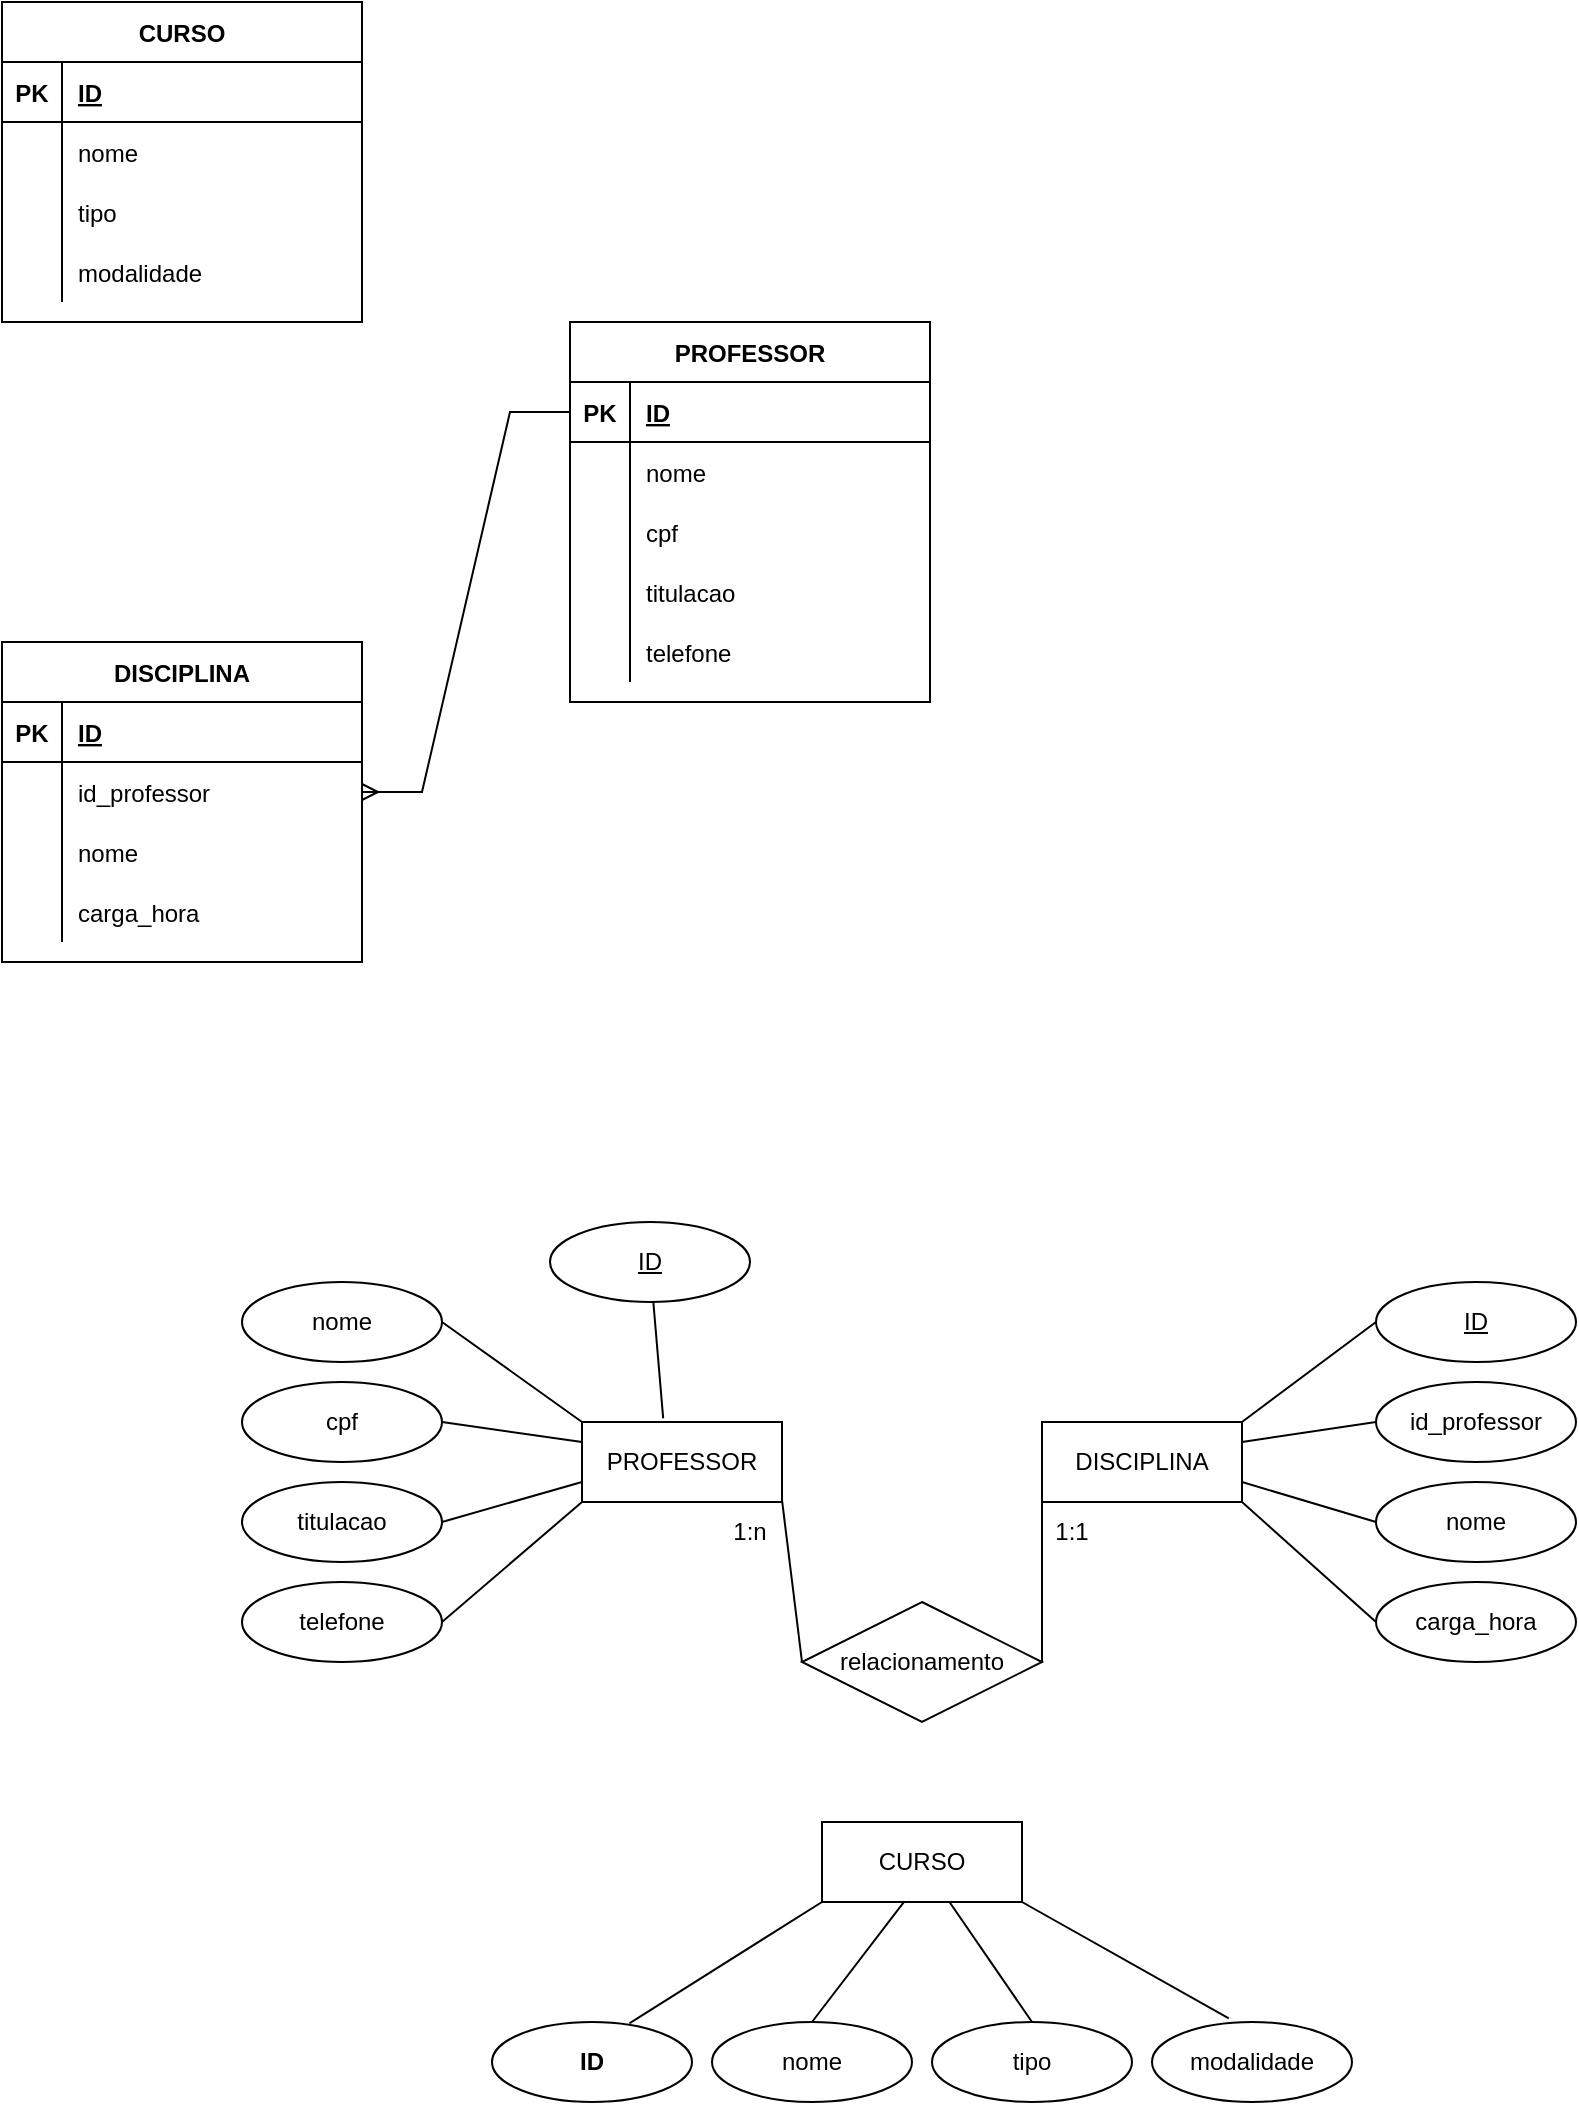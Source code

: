 <mxfile version="20.3.3" type="github">
  <diagram id="0Xh1jNebMhJdruk-o7Us" name="Página-1">
    <mxGraphModel dx="1209" dy="653" grid="1" gridSize="10" guides="1" tooltips="1" connect="1" arrows="1" fold="1" page="1" pageScale="1" pageWidth="827" pageHeight="1169" math="0" shadow="0">
      <root>
        <mxCell id="0" />
        <mxCell id="1" parent="0" />
        <mxCell id="wit2UR964bW--4WJduab-93" value="telefone" style="shape=partialRectangle;connectable=0;fillColor=none;top=0;left=0;bottom=0;right=0;align=left;spacingLeft=6;overflow=hidden;strokeColor=default;fontFamily=Helvetica;fontSize=12;fontColor=default;startSize=30;container=0;" vertex="1" parent="1">
          <mxGeometry x="354" y="350" width="150" height="30" as="geometry">
            <mxRectangle width="150" height="30" as="alternateBounds" />
          </mxGeometry>
        </mxCell>
        <mxCell id="wit2UR964bW--4WJduab-1" value="CURSO" style="shape=table;startSize=30;container=1;collapsible=1;childLayout=tableLayout;fixedRows=1;rowLines=0;fontStyle=1;align=center;resizeLast=1;" vertex="1" parent="1">
          <mxGeometry x="40" y="40" width="180" height="160" as="geometry" />
        </mxCell>
        <mxCell id="wit2UR964bW--4WJduab-2" value="" style="shape=tableRow;horizontal=0;startSize=0;swimlaneHead=0;swimlaneBody=0;fillColor=none;collapsible=0;dropTarget=0;points=[[0,0.5],[1,0.5]];portConstraint=eastwest;top=0;left=0;right=0;bottom=1;" vertex="1" parent="wit2UR964bW--4WJduab-1">
          <mxGeometry y="30" width="180" height="30" as="geometry" />
        </mxCell>
        <mxCell id="wit2UR964bW--4WJduab-3" value="PK" style="shape=partialRectangle;connectable=0;fillColor=none;top=0;left=0;bottom=0;right=0;fontStyle=1;overflow=hidden;" vertex="1" parent="wit2UR964bW--4WJduab-2">
          <mxGeometry width="30" height="30" as="geometry">
            <mxRectangle width="30" height="30" as="alternateBounds" />
          </mxGeometry>
        </mxCell>
        <mxCell id="wit2UR964bW--4WJduab-4" value="ID" style="shape=partialRectangle;connectable=0;fillColor=none;top=0;left=0;bottom=0;right=0;align=left;spacingLeft=6;fontStyle=5;overflow=hidden;" vertex="1" parent="wit2UR964bW--4WJduab-2">
          <mxGeometry x="30" width="150" height="30" as="geometry">
            <mxRectangle width="150" height="30" as="alternateBounds" />
          </mxGeometry>
        </mxCell>
        <mxCell id="wit2UR964bW--4WJduab-5" value="" style="shape=tableRow;horizontal=0;startSize=0;swimlaneHead=0;swimlaneBody=0;fillColor=none;collapsible=0;dropTarget=0;points=[[0,0.5],[1,0.5]];portConstraint=eastwest;top=0;left=0;right=0;bottom=0;" vertex="1" parent="wit2UR964bW--4WJduab-1">
          <mxGeometry y="60" width="180" height="30" as="geometry" />
        </mxCell>
        <mxCell id="wit2UR964bW--4WJduab-6" value="" style="shape=partialRectangle;connectable=0;fillColor=none;top=0;left=0;bottom=0;right=0;editable=1;overflow=hidden;" vertex="1" parent="wit2UR964bW--4WJduab-5">
          <mxGeometry width="30" height="30" as="geometry">
            <mxRectangle width="30" height="30" as="alternateBounds" />
          </mxGeometry>
        </mxCell>
        <mxCell id="wit2UR964bW--4WJduab-7" value="nome" style="shape=partialRectangle;connectable=0;fillColor=none;top=0;left=0;bottom=0;right=0;align=left;spacingLeft=6;overflow=hidden;" vertex="1" parent="wit2UR964bW--4WJduab-5">
          <mxGeometry x="30" width="150" height="30" as="geometry">
            <mxRectangle width="150" height="30" as="alternateBounds" />
          </mxGeometry>
        </mxCell>
        <mxCell id="wit2UR964bW--4WJduab-8" value="" style="shape=tableRow;horizontal=0;startSize=0;swimlaneHead=0;swimlaneBody=0;fillColor=none;collapsible=0;dropTarget=0;points=[[0,0.5],[1,0.5]];portConstraint=eastwest;top=0;left=0;right=0;bottom=0;" vertex="1" parent="wit2UR964bW--4WJduab-1">
          <mxGeometry y="90" width="180" height="30" as="geometry" />
        </mxCell>
        <mxCell id="wit2UR964bW--4WJduab-9" value="" style="shape=partialRectangle;connectable=0;fillColor=none;top=0;left=0;bottom=0;right=0;editable=1;overflow=hidden;" vertex="1" parent="wit2UR964bW--4WJduab-8">
          <mxGeometry width="30" height="30" as="geometry">
            <mxRectangle width="30" height="30" as="alternateBounds" />
          </mxGeometry>
        </mxCell>
        <mxCell id="wit2UR964bW--4WJduab-10" value="tipo" style="shape=partialRectangle;connectable=0;fillColor=none;top=0;left=0;bottom=0;right=0;align=left;spacingLeft=6;overflow=hidden;" vertex="1" parent="wit2UR964bW--4WJduab-8">
          <mxGeometry x="30" width="150" height="30" as="geometry">
            <mxRectangle width="150" height="30" as="alternateBounds" />
          </mxGeometry>
        </mxCell>
        <mxCell id="wit2UR964bW--4WJduab-11" value="" style="shape=tableRow;horizontal=0;startSize=0;swimlaneHead=0;swimlaneBody=0;fillColor=none;collapsible=0;dropTarget=0;points=[[0,0.5],[1,0.5]];portConstraint=eastwest;top=0;left=0;right=0;bottom=0;" vertex="1" parent="wit2UR964bW--4WJduab-1">
          <mxGeometry y="120" width="180" height="30" as="geometry" />
        </mxCell>
        <mxCell id="wit2UR964bW--4WJduab-12" value="" style="shape=partialRectangle;connectable=0;fillColor=none;top=0;left=0;bottom=0;right=0;editable=1;overflow=hidden;" vertex="1" parent="wit2UR964bW--4WJduab-11">
          <mxGeometry width="30" height="30" as="geometry">
            <mxRectangle width="30" height="30" as="alternateBounds" />
          </mxGeometry>
        </mxCell>
        <mxCell id="wit2UR964bW--4WJduab-13" value="modalidade" style="shape=partialRectangle;connectable=0;fillColor=none;top=0;left=0;bottom=0;right=0;align=left;spacingLeft=6;overflow=hidden;" vertex="1" parent="wit2UR964bW--4WJduab-11">
          <mxGeometry x="30" width="150" height="30" as="geometry">
            <mxRectangle width="150" height="30" as="alternateBounds" />
          </mxGeometry>
        </mxCell>
        <mxCell id="wit2UR964bW--4WJduab-14" value="DISCIPLINA" style="shape=table;startSize=30;container=1;collapsible=1;childLayout=tableLayout;fixedRows=1;rowLines=0;fontStyle=1;align=center;resizeLast=1;" vertex="1" parent="1">
          <mxGeometry x="40" y="360" width="180" height="160" as="geometry" />
        </mxCell>
        <mxCell id="wit2UR964bW--4WJduab-15" value="" style="shape=tableRow;horizontal=0;startSize=0;swimlaneHead=0;swimlaneBody=0;fillColor=none;collapsible=0;dropTarget=0;points=[[0,0.5],[1,0.5]];portConstraint=eastwest;top=0;left=0;right=0;bottom=1;" vertex="1" parent="wit2UR964bW--4WJduab-14">
          <mxGeometry y="30" width="180" height="30" as="geometry" />
        </mxCell>
        <mxCell id="wit2UR964bW--4WJduab-16" value="PK" style="shape=partialRectangle;connectable=0;fillColor=none;top=0;left=0;bottom=0;right=0;fontStyle=1;overflow=hidden;" vertex="1" parent="wit2UR964bW--4WJduab-15">
          <mxGeometry width="30" height="30" as="geometry">
            <mxRectangle width="30" height="30" as="alternateBounds" />
          </mxGeometry>
        </mxCell>
        <mxCell id="wit2UR964bW--4WJduab-17" value="ID" style="shape=partialRectangle;connectable=0;fillColor=none;top=0;left=0;bottom=0;right=0;align=left;spacingLeft=6;fontStyle=5;overflow=hidden;" vertex="1" parent="wit2UR964bW--4WJduab-15">
          <mxGeometry x="30" width="150" height="30" as="geometry">
            <mxRectangle width="150" height="30" as="alternateBounds" />
          </mxGeometry>
        </mxCell>
        <mxCell id="wit2UR964bW--4WJduab-18" value="" style="shape=tableRow;horizontal=0;startSize=0;swimlaneHead=0;swimlaneBody=0;fillColor=none;collapsible=0;dropTarget=0;points=[[0,0.5],[1,0.5]];portConstraint=eastwest;top=0;left=0;right=0;bottom=0;" vertex="1" parent="wit2UR964bW--4WJduab-14">
          <mxGeometry y="60" width="180" height="30" as="geometry" />
        </mxCell>
        <mxCell id="wit2UR964bW--4WJduab-19" value="" style="shape=partialRectangle;connectable=0;fillColor=none;top=0;left=0;bottom=0;right=0;editable=1;overflow=hidden;" vertex="1" parent="wit2UR964bW--4WJduab-18">
          <mxGeometry width="30" height="30" as="geometry">
            <mxRectangle width="30" height="30" as="alternateBounds" />
          </mxGeometry>
        </mxCell>
        <mxCell id="wit2UR964bW--4WJduab-20" value="id_professor" style="shape=partialRectangle;connectable=0;fillColor=none;top=0;left=0;bottom=0;right=0;align=left;spacingLeft=6;overflow=hidden;" vertex="1" parent="wit2UR964bW--4WJduab-18">
          <mxGeometry x="30" width="150" height="30" as="geometry">
            <mxRectangle width="150" height="30" as="alternateBounds" />
          </mxGeometry>
        </mxCell>
        <mxCell id="wit2UR964bW--4WJduab-21" value="" style="shape=tableRow;horizontal=0;startSize=0;swimlaneHead=0;swimlaneBody=0;fillColor=none;collapsible=0;dropTarget=0;points=[[0,0.5],[1,0.5]];portConstraint=eastwest;top=0;left=0;right=0;bottom=0;" vertex="1" parent="wit2UR964bW--4WJduab-14">
          <mxGeometry y="90" width="180" height="30" as="geometry" />
        </mxCell>
        <mxCell id="wit2UR964bW--4WJduab-22" value="" style="shape=partialRectangle;connectable=0;fillColor=none;top=0;left=0;bottom=0;right=0;editable=1;overflow=hidden;" vertex="1" parent="wit2UR964bW--4WJduab-21">
          <mxGeometry width="30" height="30" as="geometry">
            <mxRectangle width="30" height="30" as="alternateBounds" />
          </mxGeometry>
        </mxCell>
        <mxCell id="wit2UR964bW--4WJduab-23" value="nome" style="shape=partialRectangle;connectable=0;fillColor=none;top=0;left=0;bottom=0;right=0;align=left;spacingLeft=6;overflow=hidden;" vertex="1" parent="wit2UR964bW--4WJduab-21">
          <mxGeometry x="30" width="150" height="30" as="geometry">
            <mxRectangle width="150" height="30" as="alternateBounds" />
          </mxGeometry>
        </mxCell>
        <mxCell id="wit2UR964bW--4WJduab-24" value="" style="shape=tableRow;horizontal=0;startSize=0;swimlaneHead=0;swimlaneBody=0;fillColor=none;collapsible=0;dropTarget=0;points=[[0,0.5],[1,0.5]];portConstraint=eastwest;top=0;left=0;right=0;bottom=0;" vertex="1" parent="wit2UR964bW--4WJduab-14">
          <mxGeometry y="120" width="180" height="30" as="geometry" />
        </mxCell>
        <mxCell id="wit2UR964bW--4WJduab-25" value="" style="shape=partialRectangle;connectable=0;fillColor=none;top=0;left=0;bottom=0;right=0;editable=1;overflow=hidden;" vertex="1" parent="wit2UR964bW--4WJduab-24">
          <mxGeometry width="30" height="30" as="geometry">
            <mxRectangle width="30" height="30" as="alternateBounds" />
          </mxGeometry>
        </mxCell>
        <mxCell id="wit2UR964bW--4WJduab-26" value="carga_hora" style="shape=partialRectangle;connectable=0;fillColor=none;top=0;left=0;bottom=0;right=0;align=left;spacingLeft=6;overflow=hidden;" vertex="1" parent="wit2UR964bW--4WJduab-24">
          <mxGeometry x="30" width="150" height="30" as="geometry">
            <mxRectangle width="150" height="30" as="alternateBounds" />
          </mxGeometry>
        </mxCell>
        <mxCell id="wit2UR964bW--4WJduab-75" value="PROFESSOR" style="shape=table;startSize=30;container=1;collapsible=1;childLayout=tableLayout;fixedRows=1;rowLines=0;fontStyle=1;align=center;resizeLast=1;strokeColor=default;fontFamily=Helvetica;fontSize=12;fontColor=default;fillColor=default;" vertex="1" parent="1">
          <mxGeometry x="324" y="200" width="180" height="190" as="geometry" />
        </mxCell>
        <mxCell id="wit2UR964bW--4WJduab-76" value="" style="shape=tableRow;horizontal=0;startSize=0;swimlaneHead=0;swimlaneBody=0;fillColor=none;collapsible=0;dropTarget=0;points=[[0,0.5],[1,0.5]];portConstraint=eastwest;top=0;left=0;right=0;bottom=1;strokeColor=default;fontFamily=Helvetica;fontSize=12;fontColor=default;" vertex="1" parent="wit2UR964bW--4WJduab-75">
          <mxGeometry y="30" width="180" height="30" as="geometry" />
        </mxCell>
        <mxCell id="wit2UR964bW--4WJduab-77" value="PK" style="shape=partialRectangle;connectable=0;fillColor=none;top=0;left=0;bottom=0;right=0;fontStyle=1;overflow=hidden;strokeColor=default;fontFamily=Helvetica;fontSize=12;fontColor=default;startSize=30;" vertex="1" parent="wit2UR964bW--4WJduab-76">
          <mxGeometry width="30" height="30" as="geometry">
            <mxRectangle width="30" height="30" as="alternateBounds" />
          </mxGeometry>
        </mxCell>
        <mxCell id="wit2UR964bW--4WJduab-78" value="ID" style="shape=partialRectangle;connectable=0;fillColor=none;top=0;left=0;bottom=0;right=0;align=left;spacingLeft=6;fontStyle=5;overflow=hidden;strokeColor=default;fontFamily=Helvetica;fontSize=12;fontColor=default;startSize=30;" vertex="1" parent="wit2UR964bW--4WJduab-76">
          <mxGeometry x="30" width="150" height="30" as="geometry">
            <mxRectangle width="150" height="30" as="alternateBounds" />
          </mxGeometry>
        </mxCell>
        <mxCell id="wit2UR964bW--4WJduab-79" value="" style="shape=tableRow;horizontal=0;startSize=0;swimlaneHead=0;swimlaneBody=0;fillColor=none;collapsible=0;dropTarget=0;points=[[0,0.5],[1,0.5]];portConstraint=eastwest;top=0;left=0;right=0;bottom=0;strokeColor=default;fontFamily=Helvetica;fontSize=12;fontColor=default;" vertex="1" parent="wit2UR964bW--4WJduab-75">
          <mxGeometry y="60" width="180" height="30" as="geometry" />
        </mxCell>
        <mxCell id="wit2UR964bW--4WJduab-80" value="" style="shape=partialRectangle;connectable=0;fillColor=none;top=0;left=0;bottom=0;right=0;editable=1;overflow=hidden;strokeColor=default;fontFamily=Helvetica;fontSize=12;fontColor=default;startSize=30;" vertex="1" parent="wit2UR964bW--4WJduab-79">
          <mxGeometry width="30" height="30" as="geometry">
            <mxRectangle width="30" height="30" as="alternateBounds" />
          </mxGeometry>
        </mxCell>
        <mxCell id="wit2UR964bW--4WJduab-81" value="nome" style="shape=partialRectangle;connectable=0;fillColor=none;top=0;left=0;bottom=0;right=0;align=left;spacingLeft=6;overflow=hidden;strokeColor=default;fontFamily=Helvetica;fontSize=12;fontColor=default;startSize=30;" vertex="1" parent="wit2UR964bW--4WJduab-79">
          <mxGeometry x="30" width="150" height="30" as="geometry">
            <mxRectangle width="150" height="30" as="alternateBounds" />
          </mxGeometry>
        </mxCell>
        <mxCell id="wit2UR964bW--4WJduab-82" value="" style="shape=tableRow;horizontal=0;startSize=0;swimlaneHead=0;swimlaneBody=0;fillColor=none;collapsible=0;dropTarget=0;points=[[0,0.5],[1,0.5]];portConstraint=eastwest;top=0;left=0;right=0;bottom=0;strokeColor=default;fontFamily=Helvetica;fontSize=12;fontColor=default;" vertex="1" parent="wit2UR964bW--4WJduab-75">
          <mxGeometry y="90" width="180" height="30" as="geometry" />
        </mxCell>
        <mxCell id="wit2UR964bW--4WJduab-83" value="" style="shape=partialRectangle;connectable=0;fillColor=none;top=0;left=0;bottom=0;right=0;editable=1;overflow=hidden;strokeColor=default;fontFamily=Helvetica;fontSize=12;fontColor=default;startSize=30;" vertex="1" parent="wit2UR964bW--4WJduab-82">
          <mxGeometry width="30" height="30" as="geometry">
            <mxRectangle width="30" height="30" as="alternateBounds" />
          </mxGeometry>
        </mxCell>
        <mxCell id="wit2UR964bW--4WJduab-84" value="cpf" style="shape=partialRectangle;connectable=0;fillColor=none;top=0;left=0;bottom=0;right=0;align=left;spacingLeft=6;overflow=hidden;strokeColor=default;fontFamily=Helvetica;fontSize=12;fontColor=default;startSize=30;" vertex="1" parent="wit2UR964bW--4WJduab-82">
          <mxGeometry x="30" width="150" height="30" as="geometry">
            <mxRectangle width="150" height="30" as="alternateBounds" />
          </mxGeometry>
        </mxCell>
        <mxCell id="wit2UR964bW--4WJduab-85" value="" style="shape=tableRow;horizontal=0;startSize=0;swimlaneHead=0;swimlaneBody=0;fillColor=none;collapsible=0;dropTarget=0;points=[[0,0.5],[1,0.5]];portConstraint=eastwest;top=0;left=0;right=0;bottom=0;strokeColor=default;fontFamily=Helvetica;fontSize=12;fontColor=default;" vertex="1" parent="wit2UR964bW--4WJduab-75">
          <mxGeometry y="120" width="180" height="30" as="geometry" />
        </mxCell>
        <mxCell id="wit2UR964bW--4WJduab-86" value="" style="shape=partialRectangle;connectable=0;fillColor=none;top=0;left=0;bottom=0;right=0;editable=1;overflow=hidden;strokeColor=default;fontFamily=Helvetica;fontSize=12;fontColor=default;startSize=30;" vertex="1" parent="wit2UR964bW--4WJduab-85">
          <mxGeometry width="30" height="30" as="geometry">
            <mxRectangle width="30" height="30" as="alternateBounds" />
          </mxGeometry>
        </mxCell>
        <mxCell id="wit2UR964bW--4WJduab-87" value="titulacao" style="shape=partialRectangle;connectable=0;fillColor=none;top=0;left=0;bottom=0;right=0;align=left;spacingLeft=6;overflow=hidden;strokeColor=default;fontFamily=Helvetica;fontSize=12;fontColor=default;startSize=30;" vertex="1" parent="wit2UR964bW--4WJduab-85">
          <mxGeometry x="30" width="150" height="30" as="geometry">
            <mxRectangle width="150" height="30" as="alternateBounds" />
          </mxGeometry>
        </mxCell>
        <mxCell id="wit2UR964bW--4WJduab-90" style="shape=tableRow;horizontal=0;startSize=0;swimlaneHead=0;swimlaneBody=0;fillColor=none;collapsible=0;dropTarget=0;points=[[0,0.5],[1,0.5]];portConstraint=eastwest;top=0;left=0;right=0;bottom=0;strokeColor=default;fontFamily=Helvetica;fontSize=12;fontColor=default;" vertex="1" parent="wit2UR964bW--4WJduab-75">
          <mxGeometry y="150" width="180" height="30" as="geometry" />
        </mxCell>
        <mxCell id="wit2UR964bW--4WJduab-91" style="shape=partialRectangle;connectable=0;fillColor=none;top=0;left=0;bottom=0;right=0;editable=1;overflow=hidden;strokeColor=default;fontFamily=Helvetica;fontSize=12;fontColor=default;startSize=30;" vertex="1" parent="wit2UR964bW--4WJduab-90">
          <mxGeometry width="30" height="30" as="geometry">
            <mxRectangle width="30" height="30" as="alternateBounds" />
          </mxGeometry>
        </mxCell>
        <mxCell id="wit2UR964bW--4WJduab-92" style="shape=partialRectangle;connectable=0;fillColor=none;top=0;left=0;bottom=0;right=0;align=left;spacingLeft=6;overflow=hidden;strokeColor=default;fontFamily=Helvetica;fontSize=12;fontColor=default;startSize=30;" vertex="1" parent="wit2UR964bW--4WJduab-90">
          <mxGeometry x="30" width="150" height="30" as="geometry">
            <mxRectangle width="150" height="30" as="alternateBounds" />
          </mxGeometry>
        </mxCell>
        <mxCell id="wit2UR964bW--4WJduab-103" value="" style="edgeStyle=entityRelationEdgeStyle;fontSize=12;html=1;endArrow=ERmany;rounded=0;fontFamily=Helvetica;fontColor=default;startSize=30;exitX=0;exitY=0.5;exitDx=0;exitDy=0;entryX=1;entryY=0.5;entryDx=0;entryDy=0;" edge="1" parent="1" source="wit2UR964bW--4WJduab-76" target="wit2UR964bW--4WJduab-18">
          <mxGeometry width="100" height="100" relative="1" as="geometry">
            <mxPoint x="180" y="220" as="sourcePoint" />
            <mxPoint x="280" y="120" as="targetPoint" />
          </mxGeometry>
        </mxCell>
        <mxCell id="wit2UR964bW--4WJduab-104" value="nome" style="ellipse;whiteSpace=wrap;html=1;align=center;strokeColor=default;fontFamily=Helvetica;fontSize=12;fontColor=default;startSize=30;fillColor=default;" vertex="1" parent="1">
          <mxGeometry x="160" y="680" width="100" height="40" as="geometry" />
        </mxCell>
        <mxCell id="wit2UR964bW--4WJduab-105" value="cpf" style="ellipse;whiteSpace=wrap;html=1;align=center;strokeColor=default;fontFamily=Helvetica;fontSize=12;fontColor=default;startSize=30;fillColor=default;" vertex="1" parent="1">
          <mxGeometry x="160" y="730" width="100" height="40" as="geometry" />
        </mxCell>
        <mxCell id="wit2UR964bW--4WJduab-106" value="titulacao" style="ellipse;whiteSpace=wrap;html=1;align=center;strokeColor=default;fontFamily=Helvetica;fontSize=12;fontColor=default;startSize=30;fillColor=default;" vertex="1" parent="1">
          <mxGeometry x="160" y="780" width="100" height="40" as="geometry" />
        </mxCell>
        <mxCell id="wit2UR964bW--4WJduab-107" value="telefone" style="ellipse;whiteSpace=wrap;html=1;align=center;strokeColor=default;fontFamily=Helvetica;fontSize=12;fontColor=default;startSize=30;fillColor=default;" vertex="1" parent="1">
          <mxGeometry x="160" y="830" width="100" height="40" as="geometry" />
        </mxCell>
        <mxCell id="wit2UR964bW--4WJduab-108" value="PROFESSOR" style="whiteSpace=wrap;html=1;align=center;strokeColor=default;fontFamily=Helvetica;fontSize=12;fontColor=default;startSize=30;fillColor=default;" vertex="1" parent="1">
          <mxGeometry x="330" y="750" width="100" height="40" as="geometry" />
        </mxCell>
        <mxCell id="wit2UR964bW--4WJduab-109" value="" style="endArrow=none;html=1;rounded=0;fontFamily=Helvetica;fontSize=12;fontColor=default;startSize=30;exitX=1;exitY=0.5;exitDx=0;exitDy=0;entryX=0;entryY=0;entryDx=0;entryDy=0;" edge="1" parent="1" source="wit2UR964bW--4WJduab-104" target="wit2UR964bW--4WJduab-108">
          <mxGeometry relative="1" as="geometry">
            <mxPoint x="230" y="760" as="sourcePoint" />
            <mxPoint x="390" y="760" as="targetPoint" />
          </mxGeometry>
        </mxCell>
        <mxCell id="wit2UR964bW--4WJduab-116" value="" style="endArrow=none;html=1;rounded=0;fontFamily=Helvetica;fontSize=12;fontColor=default;startSize=30;entryX=0;entryY=0.25;entryDx=0;entryDy=0;exitX=1;exitY=0.5;exitDx=0;exitDy=0;" edge="1" parent="1" source="wit2UR964bW--4WJduab-105" target="wit2UR964bW--4WJduab-108">
          <mxGeometry relative="1" as="geometry">
            <mxPoint x="210" y="720" as="sourcePoint" />
            <mxPoint x="370" y="720" as="targetPoint" />
          </mxGeometry>
        </mxCell>
        <mxCell id="wit2UR964bW--4WJduab-123" value="" style="endArrow=none;html=1;rounded=0;fontFamily=Helvetica;fontSize=12;fontColor=default;startSize=30;exitX=1;exitY=0.5;exitDx=0;exitDy=0;entryX=0;entryY=0.75;entryDx=0;entryDy=0;" edge="1" parent="1" source="wit2UR964bW--4WJduab-106" target="wit2UR964bW--4WJduab-108">
          <mxGeometry relative="1" as="geometry">
            <mxPoint x="280" y="830" as="sourcePoint" />
            <mxPoint x="440" y="830" as="targetPoint" />
          </mxGeometry>
        </mxCell>
        <mxCell id="wit2UR964bW--4WJduab-124" value="" style="endArrow=none;html=1;rounded=0;fontFamily=Helvetica;fontSize=12;fontColor=default;startSize=30;exitX=1;exitY=0.5;exitDx=0;exitDy=0;entryX=0;entryY=1;entryDx=0;entryDy=0;" edge="1" parent="1" source="wit2UR964bW--4WJduab-107" target="wit2UR964bW--4WJduab-108">
          <mxGeometry relative="1" as="geometry">
            <mxPoint x="270" y="849.71" as="sourcePoint" />
            <mxPoint x="430" y="849.71" as="targetPoint" />
          </mxGeometry>
        </mxCell>
        <mxCell id="wit2UR964bW--4WJduab-125" value="DISCIPLINA" style="whiteSpace=wrap;html=1;align=center;strokeColor=default;fontFamily=Helvetica;fontSize=12;fontColor=default;startSize=30;fillColor=default;" vertex="1" parent="1">
          <mxGeometry x="560" y="750" width="100" height="40" as="geometry" />
        </mxCell>
        <mxCell id="wit2UR964bW--4WJduab-126" value="&lt;u&gt;ID&lt;/u&gt;" style="ellipse;whiteSpace=wrap;html=1;align=center;strokeColor=default;fontFamily=Helvetica;fontSize=12;fontColor=default;startSize=30;fillColor=default;" vertex="1" parent="1">
          <mxGeometry x="727" y="680" width="100" height="40" as="geometry" />
        </mxCell>
        <mxCell id="wit2UR964bW--4WJduab-127" value="id_professor" style="ellipse;whiteSpace=wrap;html=1;align=center;strokeColor=default;fontFamily=Helvetica;fontSize=12;fontColor=default;startSize=30;fillColor=default;" vertex="1" parent="1">
          <mxGeometry x="727" y="730" width="100" height="40" as="geometry" />
        </mxCell>
        <mxCell id="wit2UR964bW--4WJduab-128" value="nome" style="ellipse;whiteSpace=wrap;html=1;align=center;strokeColor=default;fontFamily=Helvetica;fontSize=12;fontColor=default;startSize=30;fillColor=default;" vertex="1" parent="1">
          <mxGeometry x="727" y="780" width="100" height="40" as="geometry" />
        </mxCell>
        <mxCell id="wit2UR964bW--4WJduab-129" value="carga_hora" style="ellipse;whiteSpace=wrap;html=1;align=center;strokeColor=default;fontFamily=Helvetica;fontSize=12;fontColor=default;startSize=30;fillColor=default;" vertex="1" parent="1">
          <mxGeometry x="727" y="830" width="100" height="40" as="geometry" />
        </mxCell>
        <mxCell id="wit2UR964bW--4WJduab-130" value="" style="endArrow=none;html=1;rounded=0;fontFamily=Helvetica;fontSize=12;fontColor=default;startSize=30;entryX=0;entryY=0.5;entryDx=0;entryDy=0;exitX=1;exitY=0;exitDx=0;exitDy=0;" edge="1" parent="1" source="wit2UR964bW--4WJduab-125" target="wit2UR964bW--4WJduab-126">
          <mxGeometry relative="1" as="geometry">
            <mxPoint x="420" y="710" as="sourcePoint" />
            <mxPoint x="580" y="710" as="targetPoint" />
          </mxGeometry>
        </mxCell>
        <mxCell id="wit2UR964bW--4WJduab-131" value="" style="endArrow=none;html=1;rounded=0;fontFamily=Helvetica;fontSize=12;fontColor=default;startSize=30;entryX=0;entryY=0.5;entryDx=0;entryDy=0;exitX=1;exitY=0.25;exitDx=0;exitDy=0;" edge="1" parent="1" source="wit2UR964bW--4WJduab-125" target="wit2UR964bW--4WJduab-127">
          <mxGeometry relative="1" as="geometry">
            <mxPoint x="420" y="710" as="sourcePoint" />
            <mxPoint x="580" y="710" as="targetPoint" />
          </mxGeometry>
        </mxCell>
        <mxCell id="wit2UR964bW--4WJduab-132" value="" style="endArrow=none;html=1;rounded=0;fontFamily=Helvetica;fontSize=12;fontColor=default;startSize=30;entryX=0;entryY=0.5;entryDx=0;entryDy=0;exitX=1;exitY=1;exitDx=0;exitDy=0;" edge="1" parent="1" source="wit2UR964bW--4WJduab-125" target="wit2UR964bW--4WJduab-129">
          <mxGeometry relative="1" as="geometry">
            <mxPoint x="420" y="710" as="sourcePoint" />
            <mxPoint x="580" y="710" as="targetPoint" />
          </mxGeometry>
        </mxCell>
        <mxCell id="wit2UR964bW--4WJduab-133" value="" style="endArrow=none;html=1;rounded=0;fontFamily=Helvetica;fontSize=12;fontColor=default;startSize=30;entryX=0;entryY=0.5;entryDx=0;entryDy=0;exitX=1;exitY=0.75;exitDx=0;exitDy=0;" edge="1" parent="1" source="wit2UR964bW--4WJduab-125" target="wit2UR964bW--4WJduab-128">
          <mxGeometry relative="1" as="geometry">
            <mxPoint x="420" y="710" as="sourcePoint" />
            <mxPoint x="580" y="710" as="targetPoint" />
          </mxGeometry>
        </mxCell>
        <mxCell id="wit2UR964bW--4WJduab-134" value="CURSO" style="whiteSpace=wrap;html=1;align=center;strokeColor=default;fontFamily=Helvetica;fontSize=12;fontColor=default;startSize=30;fillColor=default;" vertex="1" parent="1">
          <mxGeometry x="450" y="950" width="100" height="40" as="geometry" />
        </mxCell>
        <mxCell id="wit2UR964bW--4WJduab-135" value="&lt;b&gt;ID&lt;/b&gt;" style="ellipse;whiteSpace=wrap;html=1;align=center;strokeColor=default;fontFamily=Helvetica;fontSize=12;fontColor=default;startSize=30;fillColor=default;" vertex="1" parent="1">
          <mxGeometry x="285" y="1050" width="100" height="40" as="geometry" />
        </mxCell>
        <mxCell id="wit2UR964bW--4WJduab-136" value="nome" style="ellipse;whiteSpace=wrap;html=1;align=center;strokeColor=default;fontFamily=Helvetica;fontSize=12;fontColor=default;startSize=30;fillColor=default;" vertex="1" parent="1">
          <mxGeometry x="395" y="1050" width="100" height="40" as="geometry" />
        </mxCell>
        <mxCell id="wit2UR964bW--4WJduab-137" value="tipo" style="ellipse;whiteSpace=wrap;html=1;align=center;strokeColor=default;fontFamily=Helvetica;fontSize=12;fontColor=default;startSize=30;fillColor=default;" vertex="1" parent="1">
          <mxGeometry x="505" y="1050" width="100" height="40" as="geometry" />
        </mxCell>
        <mxCell id="wit2UR964bW--4WJduab-138" value="modalidade" style="ellipse;whiteSpace=wrap;html=1;align=center;strokeColor=default;fontFamily=Helvetica;fontSize=12;fontColor=default;startSize=30;fillColor=default;" vertex="1" parent="1">
          <mxGeometry x="615" y="1050" width="100" height="40" as="geometry" />
        </mxCell>
        <mxCell id="wit2UR964bW--4WJduab-139" value="" style="endArrow=none;html=1;rounded=0;fontFamily=Helvetica;fontSize=12;fontColor=default;startSize=30;exitX=0.687;exitY=0.017;exitDx=0;exitDy=0;exitPerimeter=0;entryX=0;entryY=1;entryDx=0;entryDy=0;" edge="1" parent="1" source="wit2UR964bW--4WJduab-135" target="wit2UR964bW--4WJduab-134">
          <mxGeometry relative="1" as="geometry">
            <mxPoint x="430" y="870" as="sourcePoint" />
            <mxPoint x="590" y="870" as="targetPoint" />
          </mxGeometry>
        </mxCell>
        <mxCell id="wit2UR964bW--4WJduab-140" value="" style="endArrow=none;html=1;rounded=0;fontFamily=Helvetica;fontSize=12;fontColor=default;startSize=30;exitX=0.5;exitY=0;exitDx=0;exitDy=0;entryX=0.412;entryY=0.991;entryDx=0;entryDy=0;entryPerimeter=0;" edge="1" parent="1" source="wit2UR964bW--4WJduab-136" target="wit2UR964bW--4WJduab-134">
          <mxGeometry relative="1" as="geometry">
            <mxPoint x="430" y="870" as="sourcePoint" />
            <mxPoint x="590" y="870" as="targetPoint" />
          </mxGeometry>
        </mxCell>
        <mxCell id="wit2UR964bW--4WJduab-141" value="" style="endArrow=none;html=1;rounded=0;fontFamily=Helvetica;fontSize=12;fontColor=default;startSize=30;exitX=0.5;exitY=0;exitDx=0;exitDy=0;" edge="1" parent="1" source="wit2UR964bW--4WJduab-137" target="wit2UR964bW--4WJduab-134">
          <mxGeometry relative="1" as="geometry">
            <mxPoint x="430" y="870" as="sourcePoint" />
            <mxPoint x="520" y="1000" as="targetPoint" />
          </mxGeometry>
        </mxCell>
        <mxCell id="wit2UR964bW--4WJduab-142" value="" style="endArrow=none;html=1;rounded=0;fontFamily=Helvetica;fontSize=12;fontColor=default;startSize=30;entryX=0.384;entryY=-0.046;entryDx=0;entryDy=0;entryPerimeter=0;exitX=1;exitY=1;exitDx=0;exitDy=0;" edge="1" parent="1" source="wit2UR964bW--4WJduab-134" target="wit2UR964bW--4WJduab-138">
          <mxGeometry relative="1" as="geometry">
            <mxPoint x="430" y="870" as="sourcePoint" />
            <mxPoint x="590" y="870" as="targetPoint" />
          </mxGeometry>
        </mxCell>
        <mxCell id="wit2UR964bW--4WJduab-144" value="relacionamento" style="shape=rhombus;perimeter=rhombusPerimeter;whiteSpace=wrap;html=1;align=center;strokeColor=default;fontFamily=Helvetica;fontSize=12;fontColor=default;startSize=30;fillColor=default;" vertex="1" parent="1">
          <mxGeometry x="440" y="840" width="120" height="60" as="geometry" />
        </mxCell>
        <mxCell id="wit2UR964bW--4WJduab-147" value="" style="endArrow=none;html=1;rounded=0;fontFamily=Helvetica;fontSize=12;fontColor=default;startSize=30;entryX=0;entryY=0.5;entryDx=0;entryDy=0;" edge="1" parent="1" target="wit2UR964bW--4WJduab-144">
          <mxGeometry relative="1" as="geometry">
            <mxPoint x="430" y="789" as="sourcePoint" />
            <mxPoint x="580" y="788.82" as="targetPoint" />
          </mxGeometry>
        </mxCell>
        <mxCell id="wit2UR964bW--4WJduab-148" value="" style="endArrow=none;html=1;rounded=0;fontFamily=Helvetica;fontSize=12;fontColor=default;startSize=30;entryX=0;entryY=1;entryDx=0;entryDy=0;exitX=1;exitY=0.5;exitDx=0;exitDy=0;" edge="1" parent="1" source="wit2UR964bW--4WJduab-144" target="wit2UR964bW--4WJduab-125">
          <mxGeometry relative="1" as="geometry">
            <mxPoint x="420" y="890" as="sourcePoint" />
            <mxPoint x="580" y="890" as="targetPoint" />
          </mxGeometry>
        </mxCell>
        <mxCell id="wit2UR964bW--4WJduab-149" value="1:n" style="text;html=1;strokeColor=none;fillColor=none;align=center;verticalAlign=middle;whiteSpace=wrap;rounded=0;fontFamily=Helvetica;fontSize=12;fontColor=default;startSize=30;" vertex="1" parent="1">
          <mxGeometry x="384" y="790" width="60" height="30" as="geometry" />
        </mxCell>
        <mxCell id="wit2UR964bW--4WJduab-150" value="1:1" style="text;html=1;strokeColor=none;fillColor=none;align=center;verticalAlign=middle;whiteSpace=wrap;rounded=0;fontFamily=Helvetica;fontSize=12;fontColor=default;startSize=30;" vertex="1" parent="1">
          <mxGeometry x="545" y="790" width="60" height="30" as="geometry" />
        </mxCell>
        <mxCell id="wit2UR964bW--4WJduab-151" value="ID" style="ellipse;whiteSpace=wrap;html=1;align=center;fontStyle=4;strokeColor=default;fontFamily=Helvetica;fontSize=12;fontColor=default;startSize=30;fillColor=default;" vertex="1" parent="1">
          <mxGeometry x="314" y="650" width="100" height="40" as="geometry" />
        </mxCell>
        <mxCell id="wit2UR964bW--4WJduab-152" value="" style="endArrow=none;html=1;rounded=0;fontFamily=Helvetica;fontSize=12;fontColor=default;startSize=30;entryX=0.406;entryY=-0.045;entryDx=0;entryDy=0;entryPerimeter=0;" edge="1" parent="1" source="wit2UR964bW--4WJduab-151" target="wit2UR964bW--4WJduab-108">
          <mxGeometry relative="1" as="geometry">
            <mxPoint x="390" y="699.71" as="sourcePoint" />
            <mxPoint x="550" y="699.71" as="targetPoint" />
          </mxGeometry>
        </mxCell>
      </root>
    </mxGraphModel>
  </diagram>
</mxfile>
